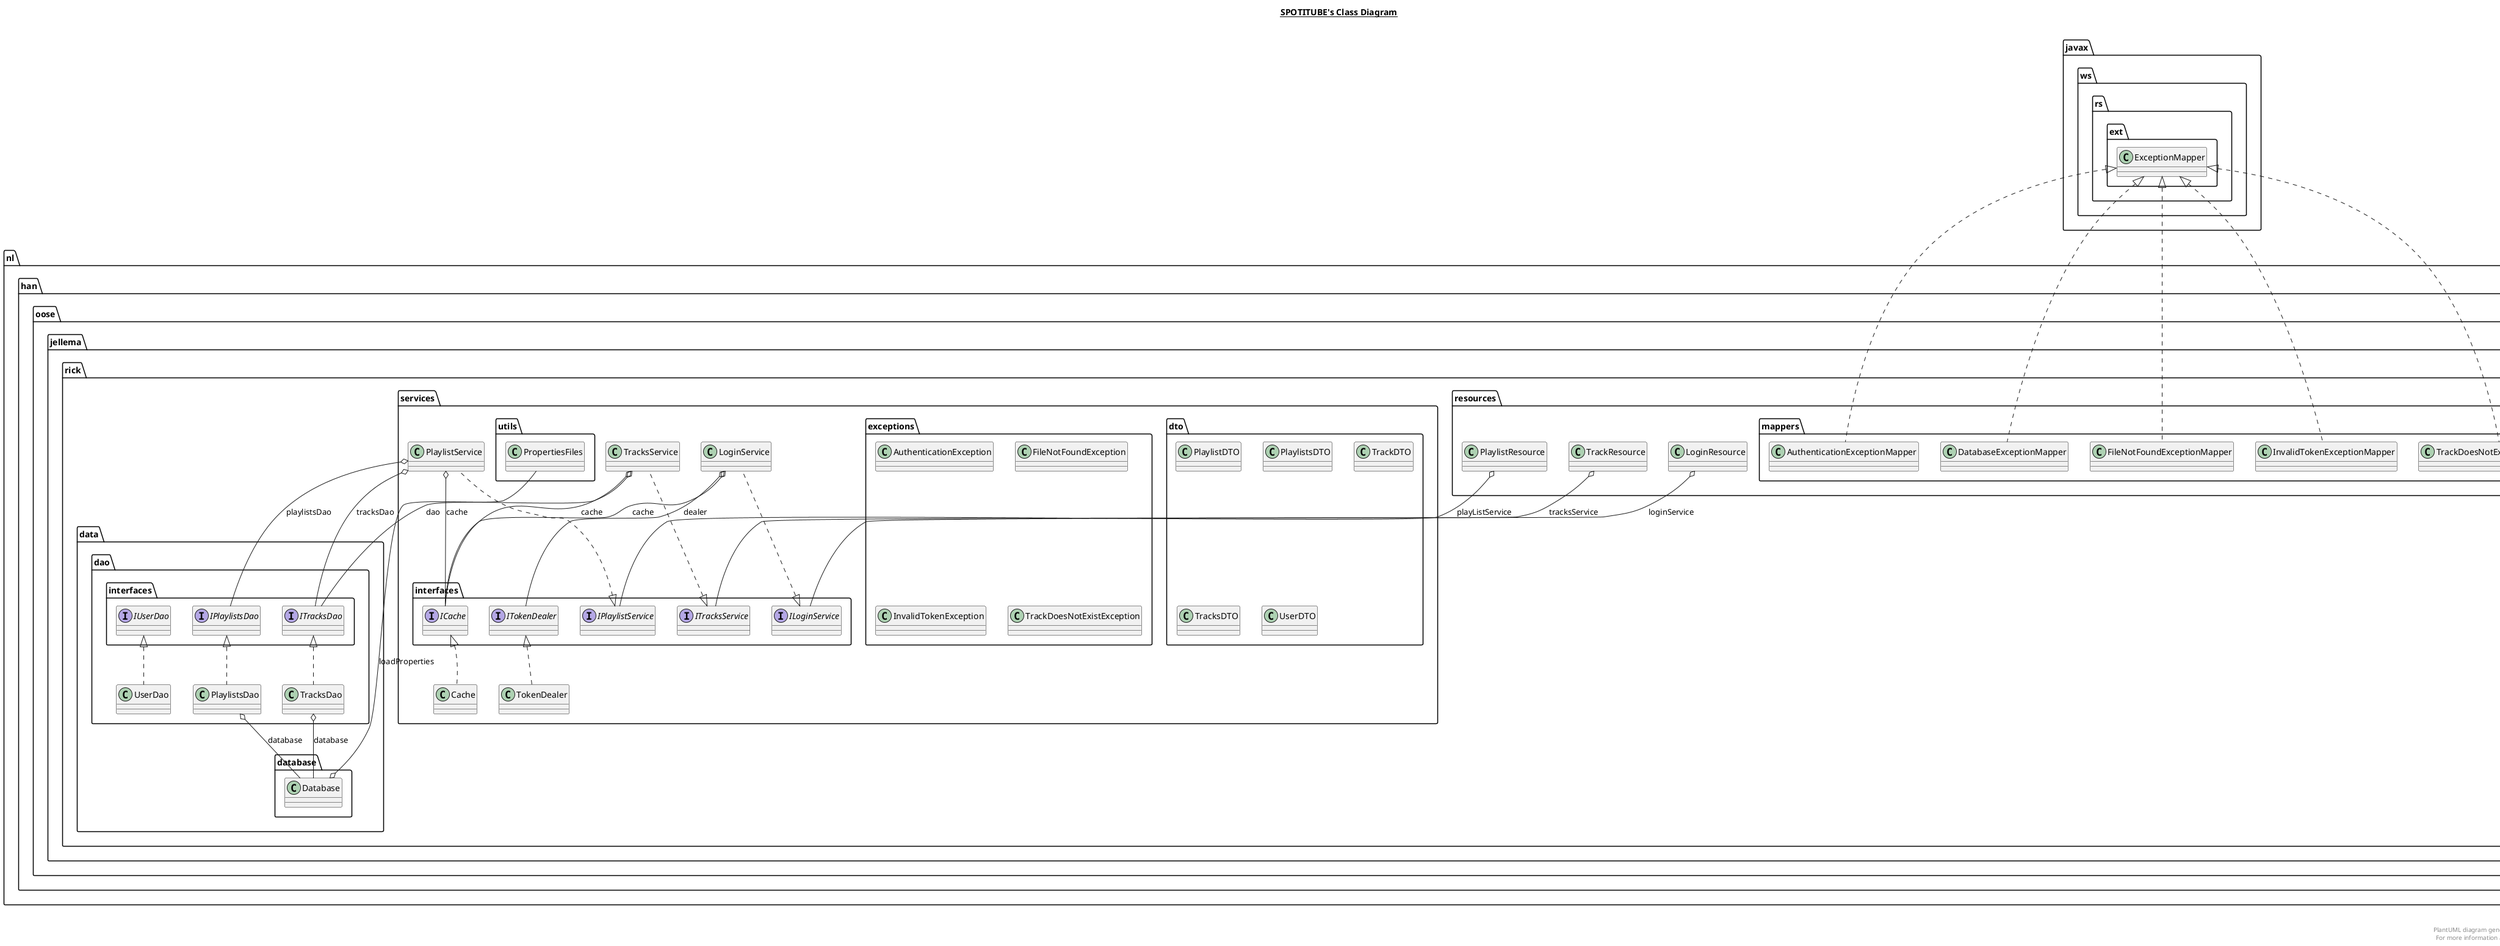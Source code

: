 @startuml

title __SPOTITUBE's Class Diagram__\n

  namespace nl.han.oose.jellema.rick.data.dao {
    class nl.han.oose.jellema.rick.data.dao.PlaylistsDao {
    }
  }
  

  namespace nl.han.oose.jellema.rick.data.dao {
    class nl.han.oose.jellema.rick.data.dao.TracksDao {
    }
  }
  

  namespace nl.han.oose.jellema.rick.data.dao {
    class nl.han.oose.jellema.rick.data.dao.UserDao {
    }
  }
  

  namespace nl.han.oose.jellema.rick.data.dao {
    namespace interfaces {
      interface nl.han.oose.jellema.rick.data.dao.interfaces.IPlaylistsDao {
      }
    }
  }
  

  namespace nl.han.oose.jellema.rick.data.dao {
    namespace interfaces {
      interface nl.han.oose.jellema.rick.data.dao.interfaces.ITracksDao {
      }
    }
  }
  

  namespace nl.han.oose.jellema.rick.data.dao {
    namespace interfaces {
      interface nl.han.oose.jellema.rick.data.dao.interfaces.IUserDao {
      }
    }
  }
  

  namespace nl.han.oose.jellema.rick.data.database {
    class nl.han.oose.jellema.rick.data.database.Database {
    }
  }
  

  namespace nl.han.oose.jellema.rick.resources {
    class nl.han.oose.jellema.rick.resources.LoginResource {
    }
  }
  

  namespace nl.han.oose.jellema.rick.resources {
    class nl.han.oose.jellema.rick.resources.PlaylistResource {
    }
  }
  

  namespace nl.han.oose.jellema.rick.resources {
    class nl.han.oose.jellema.rick.resources.TrackResource {
    }
  }
  

  namespace nl.han.oose.jellema.rick.resources {
    namespace mappers {
      class nl.han.oose.jellema.rick.resources.mappers.AuthenticationExceptionMapper {
      }
    }
  }
  

  namespace nl.han.oose.jellema.rick.resources {
    namespace mappers {
      class nl.han.oose.jellema.rick.resources.mappers.DatabaseExceptionMapper {
      }
    }
  }
  

  namespace nl.han.oose.jellema.rick.resources {
    namespace mappers {
      class nl.han.oose.jellema.rick.resources.mappers.FileNotFoundExceptionMapper {
      }
    }
  }
  

  namespace nl.han.oose.jellema.rick.resources {
    namespace mappers {
      class nl.han.oose.jellema.rick.resources.mappers.InvalidTokenExceptionMapper {
      }
    }
  }
  

  namespace nl.han.oose.jellema.rick.resources {
    namespace mappers {
      class nl.han.oose.jellema.rick.resources.mappers.TrackDoesNotExistExceptionMapper {
      }
    }
  }
  

  namespace nl.han.oose.jellema.rick.services {
    class nl.han.oose.jellema.rick.services.Cache {
    }
  }
  

  namespace nl.han.oose.jellema.rick.services {
    class nl.han.oose.jellema.rick.services.LoginService {
    }
  }
  

  namespace nl.han.oose.jellema.rick.services {
    class nl.han.oose.jellema.rick.services.PlaylistService {
    }
  }
  

  namespace nl.han.oose.jellema.rick.services {
    class nl.han.oose.jellema.rick.services.TokenDealer {
    }
  }
  

  namespace nl.han.oose.jellema.rick.services {
    class nl.han.oose.jellema.rick.services.TracksService {
    }
  }
  

  namespace nl.han.oose.jellema.rick.services {
    namespace dto {
      class nl.han.oose.jellema.rick.services.dto.PlaylistDTO {
      }
    }
  }
  

  namespace nl.han.oose.jellema.rick.services {
    namespace dto {
      class nl.han.oose.jellema.rick.services.dto.PlaylistsDTO {
      }
    }
  }
  

  namespace nl.han.oose.jellema.rick.services {
    namespace dto {
      class nl.han.oose.jellema.rick.services.dto.TrackDTO {
      }
    }
  }
  

  namespace nl.han.oose.jellema.rick.services {
    namespace dto {
      class nl.han.oose.jellema.rick.services.dto.TracksDTO {
      }
    }
  }
  

  namespace nl.han.oose.jellema.rick.services {
    namespace dto {
      class nl.han.oose.jellema.rick.services.dto.UserDTO {
      }
    }
  }
  

  namespace nl.han.oose.jellema.rick.services {
    namespace exceptions {
      class nl.han.oose.jellema.rick.services.exceptions.AuthenticationException {
      }
    }
  }
  

  namespace nl.han.oose.jellema.rick.services {
    namespace exceptions {
      class nl.han.oose.jellema.rick.services.exceptions.FileNotFoundException {
      }
    }
  }
  

  namespace nl.han.oose.jellema.rick.services {
    namespace exceptions {
      class nl.han.oose.jellema.rick.services.exceptions.InvalidTokenException {
      }
    }
  }
  

  namespace nl.han.oose.jellema.rick.services {
    namespace exceptions {
      class nl.han.oose.jellema.rick.services.exceptions.TrackDoesNotExistException {
      }
    }
  }
  

  namespace nl.han.oose.jellema.rick.services {
    namespace interfaces {
      interface nl.han.oose.jellema.rick.services.interfaces.ICache {
      }
    }
  }
  

  namespace nl.han.oose.jellema.rick.services {
    namespace interfaces {
      interface nl.han.oose.jellema.rick.services.interfaces.ILoginService {
      }
    }
  }
  

  namespace nl.han.oose.jellema.rick.services {
    namespace interfaces {
      interface nl.han.oose.jellema.rick.services.interfaces.IPlaylistService {
      }
    }
  }
  

  namespace nl.han.oose.jellema.rick.services {
    namespace interfaces {
      interface nl.han.oose.jellema.rick.services.interfaces.ITokenDealer {
      }
    }
  }
  

  namespace nl.han.oose.jellema.rick.services {
    namespace interfaces {
      interface nl.han.oose.jellema.rick.services.interfaces.ITracksService {
      }
    }
  }
  

  namespace nl.han.oose.jellema.rick.services {
    namespace utils {
      class nl.han.oose.jellema.rick.services.utils.PropertiesFiles {
      }
    }
  }
  

  nl.han.oose.jellema.rick.data.dao.PlaylistsDao .up.|> nl.han.oose.jellema.rick.data.dao.interfaces.IPlaylistsDao
  nl.han.oose.jellema.rick.data.dao.PlaylistsDao o-- nl.han.oose.jellema.rick.data.database.Database : database
  nl.han.oose.jellema.rick.data.dao.TracksDao .up.|> nl.han.oose.jellema.rick.data.dao.interfaces.ITracksDao
  nl.han.oose.jellema.rick.data.dao.TracksDao o-- nl.han.oose.jellema.rick.data.database.Database : database
  nl.han.oose.jellema.rick.data.dao.UserDao .up.|> nl.han.oose.jellema.rick.data.dao.interfaces.IUserDao
  nl.han.oose.jellema.rick.data.database.Database o-- nl.han.oose.jellema.rick.services.utils.PropertiesFiles : loadProperties
  nl.han.oose.jellema.rick.resources.LoginResource o-- nl.han.oose.jellema.rick.services.interfaces.ILoginService : loginService
  nl.han.oose.jellema.rick.resources.PlaylistResource o-- nl.han.oose.jellema.rick.services.interfaces.IPlaylistService : playListService
  nl.han.oose.jellema.rick.resources.TrackResource o-- nl.han.oose.jellema.rick.services.interfaces.ITracksService : tracksService
  nl.han.oose.jellema.rick.resources.mappers.AuthenticationExceptionMapper .up.|> javax.ws.rs.ext.ExceptionMapper
  nl.han.oose.jellema.rick.resources.mappers.DatabaseExceptionMapper .up.|> javax.ws.rs.ext.ExceptionMapper
  nl.han.oose.jellema.rick.resources.mappers.FileNotFoundExceptionMapper .up.|> javax.ws.rs.ext.ExceptionMapper
  nl.han.oose.jellema.rick.resources.mappers.InvalidTokenExceptionMapper .up.|> javax.ws.rs.ext.ExceptionMapper
  nl.han.oose.jellema.rick.resources.mappers.TrackDoesNotExistExceptionMapper .up.|> javax.ws.rs.ext.ExceptionMapper
  nl.han.oose.jellema.rick.services.Cache .up.|> nl.han.oose.jellema.rick.services.interfaces.ICache
  nl.han.oose.jellema.rick.services.LoginService .up.|> nl.han.oose.jellema.rick.services.interfaces.ILoginService
  nl.han.oose.jellema.rick.services.LoginService o-- nl.han.oose.jellema.rick.services.interfaces.ICache : cache
  nl.han.oose.jellema.rick.services.LoginService o-- nl.han.oose.jellema.rick.services.interfaces.ITokenDealer : dealer
  nl.han.oose.jellema.rick.services.PlaylistService .up.|> nl.han.oose.jellema.rick.services.interfaces.IPlaylistService
  nl.han.oose.jellema.rick.services.PlaylistService o-- nl.han.oose.jellema.rick.services.interfaces.ICache : cache
  nl.han.oose.jellema.rick.services.PlaylistService o-- nl.han.oose.jellema.rick.data.dao.interfaces.IPlaylistsDao : playlistsDao
  nl.han.oose.jellema.rick.services.PlaylistService o-- nl.han.oose.jellema.rick.data.dao.interfaces.ITracksDao : tracksDao
  nl.han.oose.jellema.rick.services.TokenDealer .up.|> nl.han.oose.jellema.rick.services.interfaces.ITokenDealer
  nl.han.oose.jellema.rick.services.TracksService .up.|> nl.han.oose.jellema.rick.services.interfaces.ITracksService
  nl.han.oose.jellema.rick.services.TracksService o-- nl.han.oose.jellema.rick.services.interfaces.ICache : cache
  nl.han.oose.jellema.rick.services.TracksService o-- nl.han.oose.jellema.rick.data.dao.interfaces.ITracksDao : dao


right footer


PlantUML diagram generated by SketchIt! (https://bitbucket.org/pmesmeur/sketch.it)
For more information about this tool, please contact philippe.mesmeur@gmail.com
endfooter

@enduml
